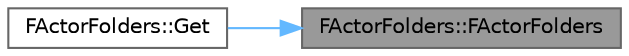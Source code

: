 digraph "FActorFolders::FActorFolders"
{
 // INTERACTIVE_SVG=YES
 // LATEX_PDF_SIZE
  bgcolor="transparent";
  edge [fontname=Helvetica,fontsize=10,labelfontname=Helvetica,labelfontsize=10];
  node [fontname=Helvetica,fontsize=10,shape=box,height=0.2,width=0.4];
  rankdir="RL";
  Node1 [id="Node000001",label="FActorFolders::FActorFolders",height=0.2,width=0.4,color="gray40", fillcolor="grey60", style="filled", fontcolor="black",tooltip=" "];
  Node1 -> Node2 [id="edge1_Node000001_Node000002",dir="back",color="steelblue1",style="solid",tooltip=" "];
  Node2 [id="Node000002",label="FActorFolders::Get",height=0.2,width=0.4,color="grey40", fillcolor="white", style="filled",URL="$df/d33/structFActorFolders.html#ac8dcbedf5ca39da97b99eafa784b3a2d",tooltip="Singleton access."];
}
